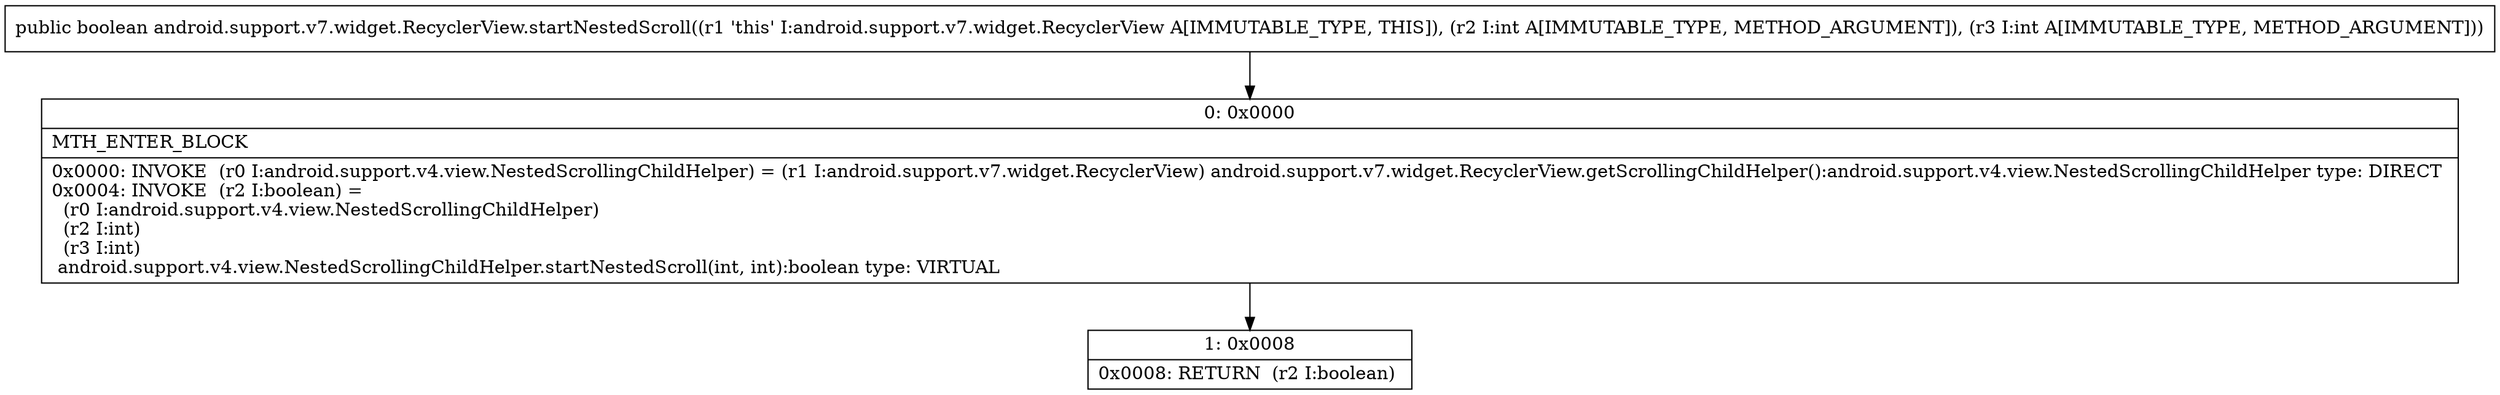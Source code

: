 digraph "CFG forandroid.support.v7.widget.RecyclerView.startNestedScroll(II)Z" {
Node_0 [shape=record,label="{0\:\ 0x0000|MTH_ENTER_BLOCK\l|0x0000: INVOKE  (r0 I:android.support.v4.view.NestedScrollingChildHelper) = (r1 I:android.support.v7.widget.RecyclerView) android.support.v7.widget.RecyclerView.getScrollingChildHelper():android.support.v4.view.NestedScrollingChildHelper type: DIRECT \l0x0004: INVOKE  (r2 I:boolean) = \l  (r0 I:android.support.v4.view.NestedScrollingChildHelper)\l  (r2 I:int)\l  (r3 I:int)\l android.support.v4.view.NestedScrollingChildHelper.startNestedScroll(int, int):boolean type: VIRTUAL \l}"];
Node_1 [shape=record,label="{1\:\ 0x0008|0x0008: RETURN  (r2 I:boolean) \l}"];
MethodNode[shape=record,label="{public boolean android.support.v7.widget.RecyclerView.startNestedScroll((r1 'this' I:android.support.v7.widget.RecyclerView A[IMMUTABLE_TYPE, THIS]), (r2 I:int A[IMMUTABLE_TYPE, METHOD_ARGUMENT]), (r3 I:int A[IMMUTABLE_TYPE, METHOD_ARGUMENT])) }"];
MethodNode -> Node_0;
Node_0 -> Node_1;
}

